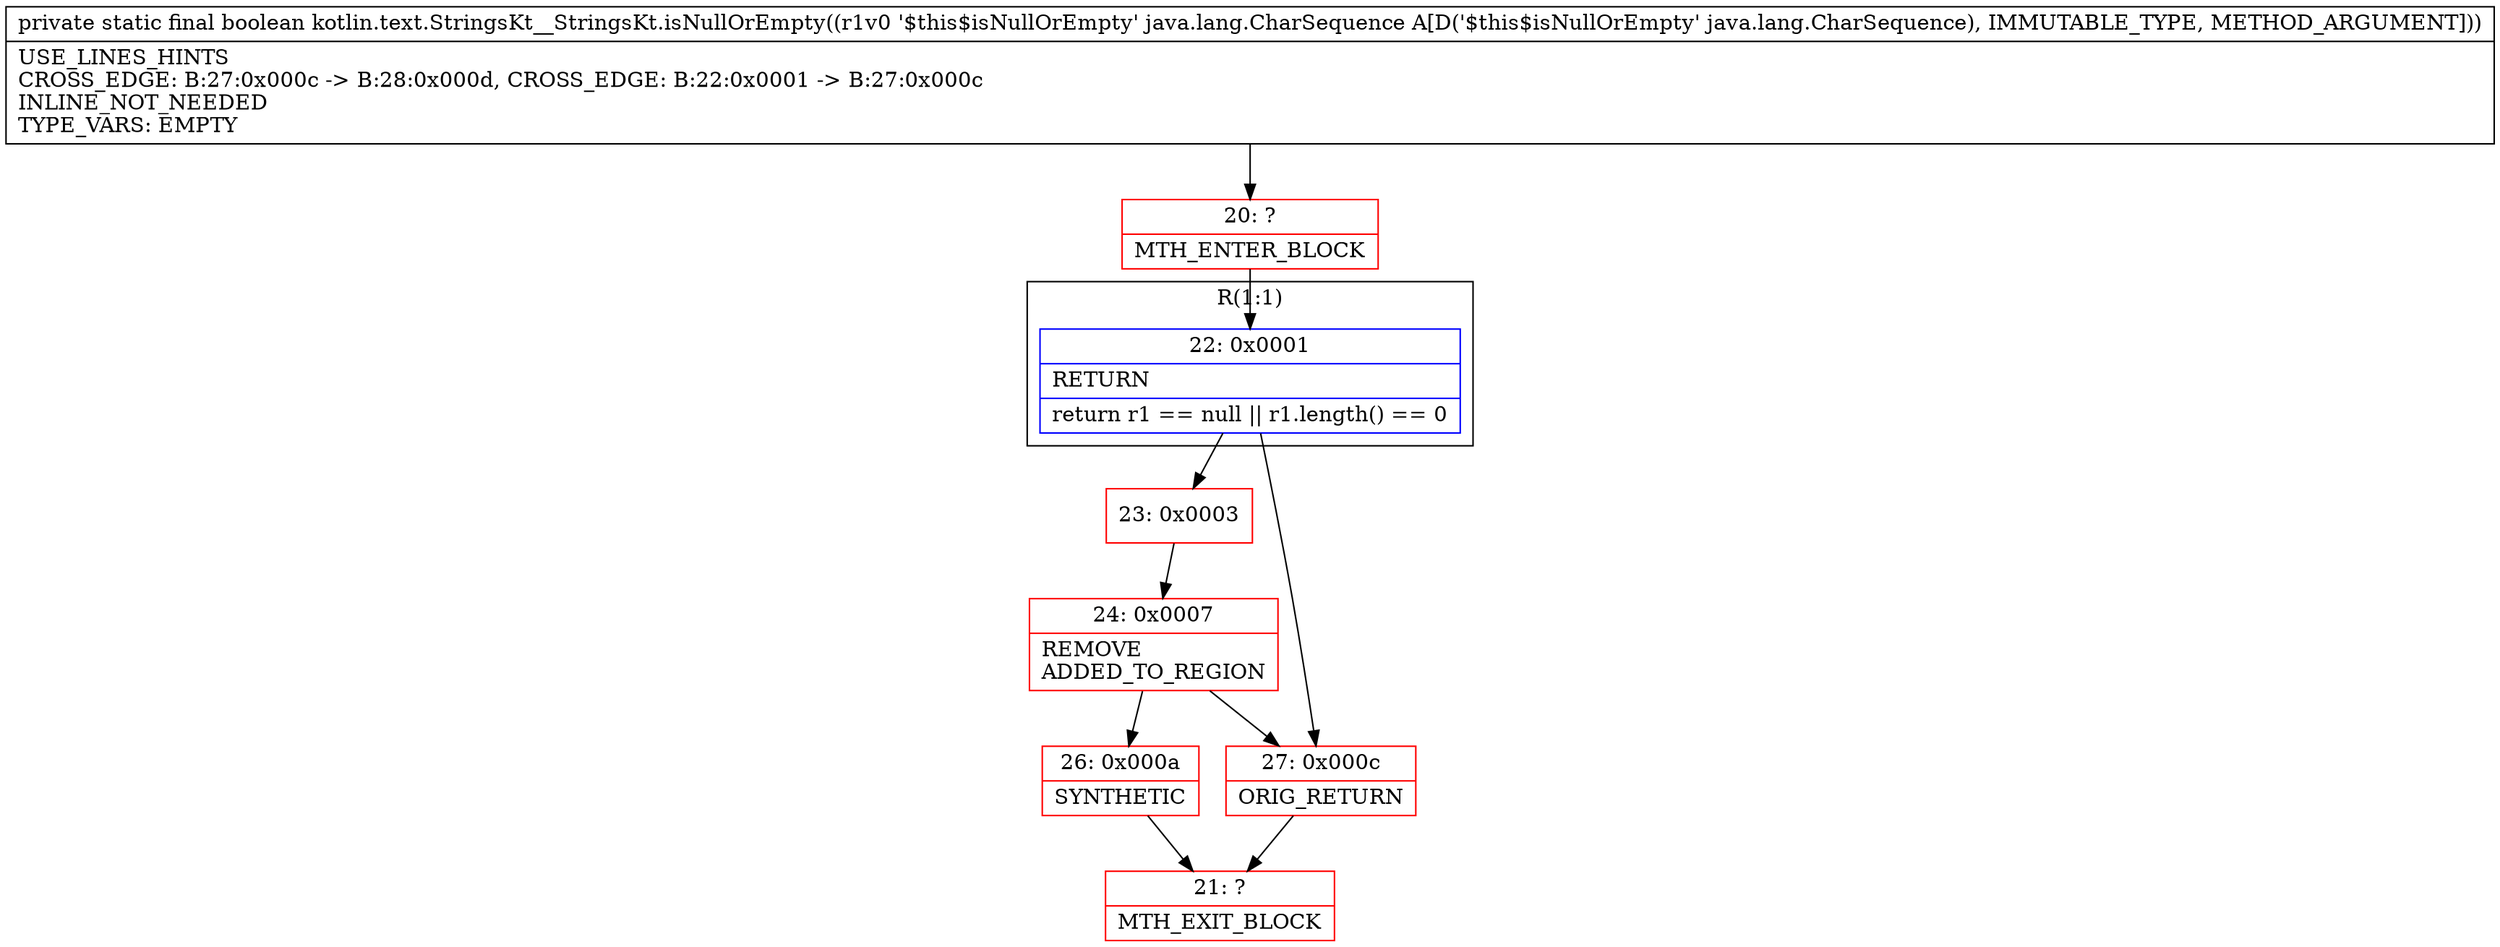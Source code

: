 digraph "CFG forkotlin.text.StringsKt__StringsKt.isNullOrEmpty(Ljava\/lang\/CharSequence;)Z" {
subgraph cluster_Region_1350466101 {
label = "R(1:1)";
node [shape=record,color=blue];
Node_22 [shape=record,label="{22\:\ 0x0001|RETURN\l|return r1 == null \|\| r1.length() == 0\l}"];
}
Node_20 [shape=record,color=red,label="{20\:\ ?|MTH_ENTER_BLOCK\l}"];
Node_23 [shape=record,color=red,label="{23\:\ 0x0003}"];
Node_24 [shape=record,color=red,label="{24\:\ 0x0007|REMOVE\lADDED_TO_REGION\l}"];
Node_26 [shape=record,color=red,label="{26\:\ 0x000a|SYNTHETIC\l}"];
Node_21 [shape=record,color=red,label="{21\:\ ?|MTH_EXIT_BLOCK\l}"];
Node_27 [shape=record,color=red,label="{27\:\ 0x000c|ORIG_RETURN\l}"];
MethodNode[shape=record,label="{private static final boolean kotlin.text.StringsKt__StringsKt.isNullOrEmpty((r1v0 '$this$isNullOrEmpty' java.lang.CharSequence A[D('$this$isNullOrEmpty' java.lang.CharSequence), IMMUTABLE_TYPE, METHOD_ARGUMENT]))  | USE_LINES_HINTS\lCROSS_EDGE: B:27:0x000c \-\> B:28:0x000d, CROSS_EDGE: B:22:0x0001 \-\> B:27:0x000c\lINLINE_NOT_NEEDED\lTYPE_VARS: EMPTY\l}"];
MethodNode -> Node_20;Node_22 -> Node_23;
Node_22 -> Node_27;
Node_20 -> Node_22;
Node_23 -> Node_24;
Node_24 -> Node_26;
Node_24 -> Node_27;
Node_26 -> Node_21;
Node_27 -> Node_21;
}

